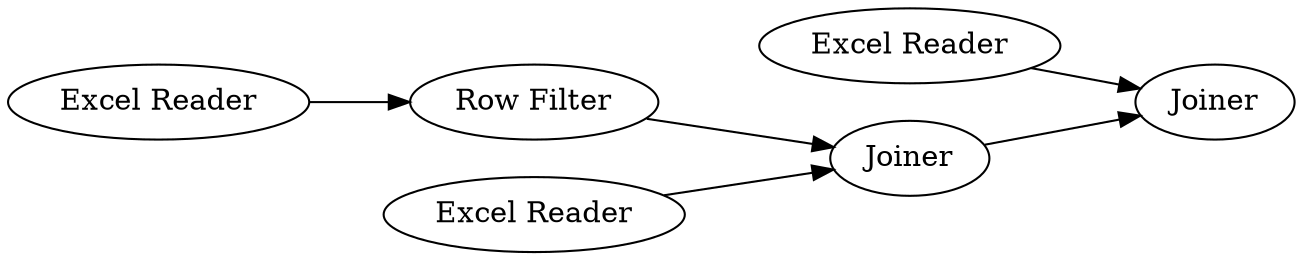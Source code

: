 digraph {
	"4167172959368232521_5" [label=Joiner]
	"4167172959368232521_2" [label="Row Filter"]
	"4167172959368232521_3" [label="Excel Reader"]
	"4167172959368232521_6" [label=Joiner]
	"4167172959368232521_1" [label="Excel Reader"]
	"4167172959368232521_4" [label="Excel Reader"]
	"4167172959368232521_4" -> "4167172959368232521_6"
	"4167172959368232521_2" -> "4167172959368232521_5"
	"4167172959368232521_5" -> "4167172959368232521_6"
	"4167172959368232521_1" -> "4167172959368232521_2"
	"4167172959368232521_3" -> "4167172959368232521_5"
	rankdir=LR
}
